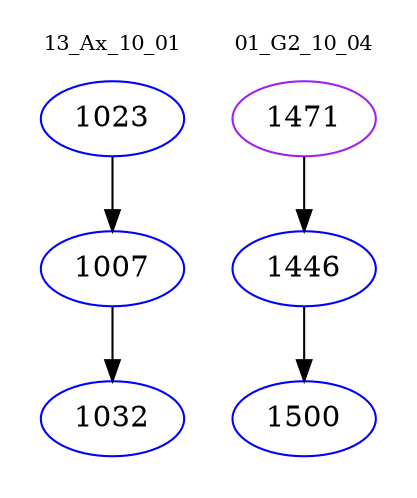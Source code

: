digraph{
subgraph cluster_0 {
color = white
label = "13_Ax_10_01";
fontsize=10;
T0_1023 [label="1023", color="blue"]
T0_1023 -> T0_1007 [color="black"]
T0_1007 [label="1007", color="blue"]
T0_1007 -> T0_1032 [color="black"]
T0_1032 [label="1032", color="blue"]
}
subgraph cluster_1 {
color = white
label = "01_G2_10_04";
fontsize=10;
T1_1471 [label="1471", color="purple"]
T1_1471 -> T1_1446 [color="black"]
T1_1446 [label="1446", color="blue"]
T1_1446 -> T1_1500 [color="black"]
T1_1500 [label="1500", color="blue"]
}
}
